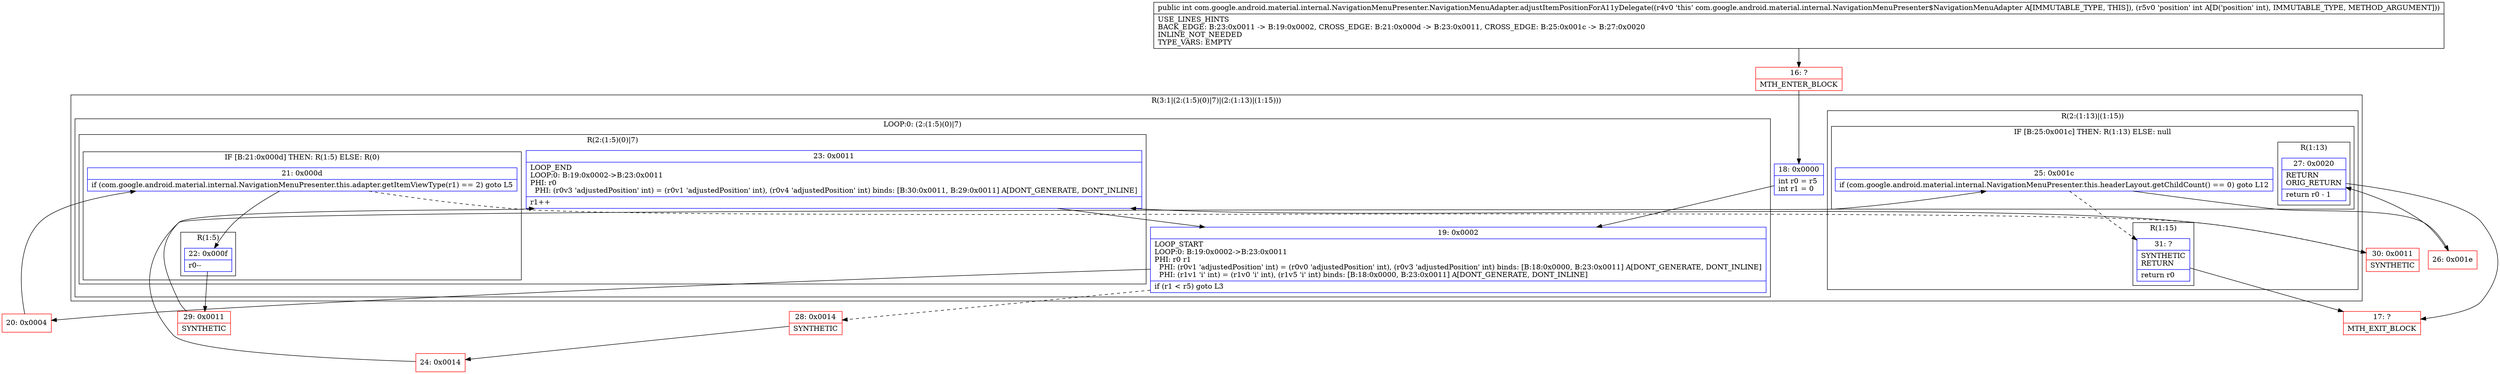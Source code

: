 digraph "CFG forcom.google.android.material.internal.NavigationMenuPresenter.NavigationMenuAdapter.adjustItemPositionForA11yDelegate(I)I" {
subgraph cluster_Region_158599308 {
label = "R(3:1|(2:(1:5)(0)|7)|(2:(1:13)|(1:15)))";
node [shape=record,color=blue];
Node_18 [shape=record,label="{18\:\ 0x0000|int r0 = r5\lint r1 = 0\l}"];
subgraph cluster_LoopRegion_912892892 {
label = "LOOP:0: (2:(1:5)(0)|7)";
node [shape=record,color=blue];
Node_19 [shape=record,label="{19\:\ 0x0002|LOOP_START\lLOOP:0: B:19:0x0002\-\>B:23:0x0011\lPHI: r0 r1 \l  PHI: (r0v1 'adjustedPosition' int) = (r0v0 'adjustedPosition' int), (r0v3 'adjustedPosition' int) binds: [B:18:0x0000, B:23:0x0011] A[DONT_GENERATE, DONT_INLINE]\l  PHI: (r1v1 'i' int) = (r1v0 'i' int), (r1v5 'i' int) binds: [B:18:0x0000, B:23:0x0011] A[DONT_GENERATE, DONT_INLINE]\l|if (r1 \< r5) goto L3\l}"];
subgraph cluster_Region_640620616 {
label = "R(2:(1:5)(0)|7)";
node [shape=record,color=blue];
subgraph cluster_IfRegion_1862920879 {
label = "IF [B:21:0x000d] THEN: R(1:5) ELSE: R(0)";
node [shape=record,color=blue];
Node_21 [shape=record,label="{21\:\ 0x000d|if (com.google.android.material.internal.NavigationMenuPresenter.this.adapter.getItemViewType(r1) == 2) goto L5\l}"];
subgraph cluster_Region_1863318322 {
label = "R(1:5)";
node [shape=record,color=blue];
Node_22 [shape=record,label="{22\:\ 0x000f|r0\-\-\l}"];
}
subgraph cluster_Region_1794571856 {
label = "R(0)";
node [shape=record,color=blue];
}
}
Node_23 [shape=record,label="{23\:\ 0x0011|LOOP_END\lLOOP:0: B:19:0x0002\-\>B:23:0x0011\lPHI: r0 \l  PHI: (r0v3 'adjustedPosition' int) = (r0v1 'adjustedPosition' int), (r0v4 'adjustedPosition' int) binds: [B:30:0x0011, B:29:0x0011] A[DONT_GENERATE, DONT_INLINE]\l|r1++\l}"];
}
}
subgraph cluster_Region_588790353 {
label = "R(2:(1:13)|(1:15))";
node [shape=record,color=blue];
subgraph cluster_IfRegion_2141776715 {
label = "IF [B:25:0x001c] THEN: R(1:13) ELSE: null";
node [shape=record,color=blue];
Node_25 [shape=record,label="{25\:\ 0x001c|if (com.google.android.material.internal.NavigationMenuPresenter.this.headerLayout.getChildCount() == 0) goto L12\l}"];
subgraph cluster_Region_2070303019 {
label = "R(1:13)";
node [shape=record,color=blue];
Node_27 [shape=record,label="{27\:\ 0x0020|RETURN\lORIG_RETURN\l|return r0 \- 1\l}"];
}
}
subgraph cluster_Region_527497430 {
label = "R(1:15)";
node [shape=record,color=blue];
Node_31 [shape=record,label="{31\:\ ?|SYNTHETIC\lRETURN\l|return r0\l}"];
}
}
}
Node_16 [shape=record,color=red,label="{16\:\ ?|MTH_ENTER_BLOCK\l}"];
Node_20 [shape=record,color=red,label="{20\:\ 0x0004}"];
Node_29 [shape=record,color=red,label="{29\:\ 0x0011|SYNTHETIC\l}"];
Node_30 [shape=record,color=red,label="{30\:\ 0x0011|SYNTHETIC\l}"];
Node_28 [shape=record,color=red,label="{28\:\ 0x0014|SYNTHETIC\l}"];
Node_24 [shape=record,color=red,label="{24\:\ 0x0014}"];
Node_26 [shape=record,color=red,label="{26\:\ 0x001e}"];
Node_17 [shape=record,color=red,label="{17\:\ ?|MTH_EXIT_BLOCK\l}"];
MethodNode[shape=record,label="{public int com.google.android.material.internal.NavigationMenuPresenter.NavigationMenuAdapter.adjustItemPositionForA11yDelegate((r4v0 'this' com.google.android.material.internal.NavigationMenuPresenter$NavigationMenuAdapter A[IMMUTABLE_TYPE, THIS]), (r5v0 'position' int A[D('position' int), IMMUTABLE_TYPE, METHOD_ARGUMENT]))  | USE_LINES_HINTS\lBACK_EDGE: B:23:0x0011 \-\> B:19:0x0002, CROSS_EDGE: B:21:0x000d \-\> B:23:0x0011, CROSS_EDGE: B:25:0x001c \-\> B:27:0x0020\lINLINE_NOT_NEEDED\lTYPE_VARS: EMPTY\l}"];
MethodNode -> Node_16;Node_18 -> Node_19;
Node_19 -> Node_20;
Node_19 -> Node_28[style=dashed];
Node_21 -> Node_22;
Node_21 -> Node_30[style=dashed];
Node_22 -> Node_29;
Node_23 -> Node_19;
Node_25 -> Node_26;
Node_25 -> Node_31[style=dashed];
Node_27 -> Node_17;
Node_31 -> Node_17;
Node_16 -> Node_18;
Node_20 -> Node_21;
Node_29 -> Node_23;
Node_30 -> Node_23;
Node_28 -> Node_24;
Node_24 -> Node_25;
Node_26 -> Node_27;
}

